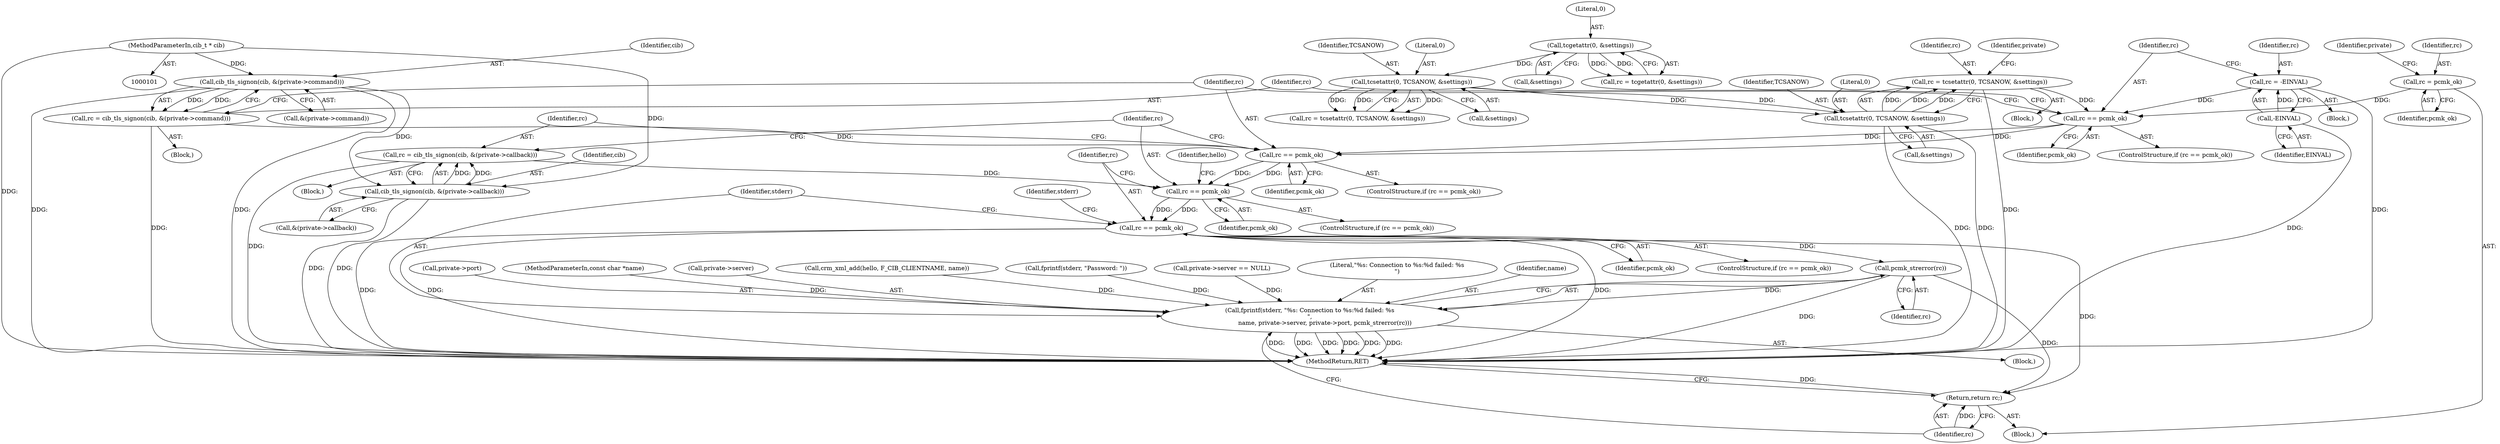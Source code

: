 digraph "0_pacemaker_564f7cc2a51dcd2f28ab12a13394f31be5aa3c93_7@API" {
"1000304" [label="(Call,pcmk_strerror(rc))"];
"1000268" [label="(Call,rc == pcmk_ok)"];
"1000229" [label="(Call,rc == pcmk_ok)"];
"1000220" [label="(Call,rc = cib_tls_signon(cib, &(private->callback)))"];
"1000222" [label="(Call,cib_tls_signon(cib, &(private->callback)))"];
"1000209" [label="(Call,cib_tls_signon(cib, &(private->command)))"];
"1000102" [label="(MethodParameterIn,cib_t * cib)"];
"1000216" [label="(Call,rc == pcmk_ok)"];
"1000207" [label="(Call,rc = cib_tls_signon(cib, &(private->command)))"];
"1000203" [label="(Call,rc == pcmk_ok)"];
"1000107" [label="(Call,rc = pcmk_ok)"];
"1000178" [label="(Call,rc = tcsetattr(0, TCSANOW, &settings))"];
"1000180" [label="(Call,tcsetattr(0, TCSANOW, &settings))"];
"1000138" [label="(Call,tcsetattr(0, TCSANOW, &settings))"];
"1000127" [label="(Call,tcgetattr(0, &settings))"];
"1000198" [label="(Call,rc = -EINVAL)"];
"1000200" [label="(Call,-EINVAL)"];
"1000294" [label="(Call,fprintf(stderr, \"%s: Connection to %s:%d failed: %s\n\",\n                name, private->server, private->port, pcmk_strerror(rc)))"];
"1000306" [label="(Return,return rc;)"];
"1000129" [label="(Call,&settings)"];
"1000138" [label="(Call,tcsetattr(0, TCSANOW, &settings))"];
"1000269" [label="(Identifier,rc)"];
"1000301" [label="(Call,private->port)"];
"1000217" [label="(Identifier,rc)"];
"1000200" [label="(Call,-EINVAL)"];
"1000140" [label="(Identifier,TCSANOW)"];
"1000222" [label="(Call,cib_tls_signon(cib, &(private->callback)))"];
"1000141" [label="(Call,&settings)"];
"1000221" [label="(Identifier,rc)"];
"1000103" [label="(MethodParameterIn,const char *name)"];
"1000139" [label="(Literal,0)"];
"1000206" [label="(Block,)"];
"1000298" [label="(Call,private->server)"];
"1000220" [label="(Call,rc = cib_tls_signon(cib, &(private->callback)))"];
"1000305" [label="(Identifier,rc)"];
"1000231" [label="(Identifier,pcmk_ok)"];
"1000211" [label="(Call,&(private->command))"];
"1000308" [label="(MethodReturn,RET)"];
"1000295" [label="(Identifier,stderr)"];
"1000208" [label="(Identifier,rc)"];
"1000183" [label="(Call,&settings)"];
"1000127" [label="(Call,tcgetattr(0, &settings))"];
"1000205" [label="(Identifier,pcmk_ok)"];
"1000210" [label="(Identifier,cib)"];
"1000198" [label="(Call,rc = -EINVAL)"];
"1000306" [label="(Return,return rc;)"];
"1000178" [label="(Call,rc = tcsetattr(0, TCSANOW, &settings))"];
"1000189" [label="(Identifier,private)"];
"1000197" [label="(Block,)"];
"1000224" [label="(Call,&(private->callback))"];
"1000267" [label="(ControlStructure,if (rc == pcmk_ok))"];
"1000199" [label="(Identifier,rc)"];
"1000293" [label="(Block,)"];
"1000249" [label="(Call,crm_xml_add(hello, F_CIB_CLIENTNAME, name))"];
"1000143" [label="(Call,fprintf(stderr, \"Password: \"))"];
"1000112" [label="(Identifier,private)"];
"1000202" [label="(ControlStructure,if (rc == pcmk_ok))"];
"1000109" [label="(Identifier,pcmk_ok)"];
"1000187" [label="(Call,private->server == NULL)"];
"1000105" [label="(Block,)"];
"1000122" [label="(Block,)"];
"1000296" [label="(Literal,\"%s: Connection to %s:%d failed: %s\n\")"];
"1000235" [label="(Identifier,hello)"];
"1000182" [label="(Identifier,TCSANOW)"];
"1000102" [label="(MethodParameterIn,cib_t * cib)"];
"1000128" [label="(Literal,0)"];
"1000180" [label="(Call,tcsetattr(0, TCSANOW, &settings))"];
"1000204" [label="(Identifier,rc)"];
"1000125" [label="(Call,rc = tcgetattr(0, &settings))"];
"1000297" [label="(Identifier,name)"];
"1000230" [label="(Identifier,rc)"];
"1000273" [label="(Identifier,stderr)"];
"1000207" [label="(Call,rc = cib_tls_signon(cib, &(private->command)))"];
"1000219" [label="(Block,)"];
"1000107" [label="(Call,rc = pcmk_ok)"];
"1000268" [label="(Call,rc == pcmk_ok)"];
"1000181" [label="(Literal,0)"];
"1000201" [label="(Identifier,EINVAL)"];
"1000228" [label="(ControlStructure,if (rc == pcmk_ok))"];
"1000294" [label="(Call,fprintf(stderr, \"%s: Connection to %s:%d failed: %s\n\",\n                name, private->server, private->port, pcmk_strerror(rc)))"];
"1000108" [label="(Identifier,rc)"];
"1000304" [label="(Call,pcmk_strerror(rc))"];
"1000136" [label="(Call,rc = tcsetattr(0, TCSANOW, &settings))"];
"1000218" [label="(Identifier,pcmk_ok)"];
"1000216" [label="(Call,rc == pcmk_ok)"];
"1000209" [label="(Call,cib_tls_signon(cib, &(private->command)))"];
"1000223" [label="(Identifier,cib)"];
"1000215" [label="(ControlStructure,if (rc == pcmk_ok))"];
"1000203" [label="(Call,rc == pcmk_ok)"];
"1000179" [label="(Identifier,rc)"];
"1000307" [label="(Identifier,rc)"];
"1000270" [label="(Identifier,pcmk_ok)"];
"1000229" [label="(Call,rc == pcmk_ok)"];
"1000304" -> "1000294"  [label="AST: "];
"1000304" -> "1000305"  [label="CFG: "];
"1000305" -> "1000304"  [label="AST: "];
"1000294" -> "1000304"  [label="CFG: "];
"1000304" -> "1000308"  [label="DDG: "];
"1000304" -> "1000294"  [label="DDG: "];
"1000268" -> "1000304"  [label="DDG: "];
"1000304" -> "1000306"  [label="DDG: "];
"1000268" -> "1000267"  [label="AST: "];
"1000268" -> "1000270"  [label="CFG: "];
"1000269" -> "1000268"  [label="AST: "];
"1000270" -> "1000268"  [label="AST: "];
"1000273" -> "1000268"  [label="CFG: "];
"1000295" -> "1000268"  [label="CFG: "];
"1000268" -> "1000308"  [label="DDG: "];
"1000268" -> "1000308"  [label="DDG: "];
"1000268" -> "1000308"  [label="DDG: "];
"1000229" -> "1000268"  [label="DDG: "];
"1000229" -> "1000268"  [label="DDG: "];
"1000268" -> "1000306"  [label="DDG: "];
"1000229" -> "1000228"  [label="AST: "];
"1000229" -> "1000231"  [label="CFG: "];
"1000230" -> "1000229"  [label="AST: "];
"1000231" -> "1000229"  [label="AST: "];
"1000235" -> "1000229"  [label="CFG: "];
"1000269" -> "1000229"  [label="CFG: "];
"1000220" -> "1000229"  [label="DDG: "];
"1000216" -> "1000229"  [label="DDG: "];
"1000216" -> "1000229"  [label="DDG: "];
"1000220" -> "1000219"  [label="AST: "];
"1000220" -> "1000222"  [label="CFG: "];
"1000221" -> "1000220"  [label="AST: "];
"1000222" -> "1000220"  [label="AST: "];
"1000230" -> "1000220"  [label="CFG: "];
"1000220" -> "1000308"  [label="DDG: "];
"1000222" -> "1000220"  [label="DDG: "];
"1000222" -> "1000220"  [label="DDG: "];
"1000222" -> "1000224"  [label="CFG: "];
"1000223" -> "1000222"  [label="AST: "];
"1000224" -> "1000222"  [label="AST: "];
"1000222" -> "1000308"  [label="DDG: "];
"1000222" -> "1000308"  [label="DDG: "];
"1000209" -> "1000222"  [label="DDG: "];
"1000102" -> "1000222"  [label="DDG: "];
"1000209" -> "1000207"  [label="AST: "];
"1000209" -> "1000211"  [label="CFG: "];
"1000210" -> "1000209"  [label="AST: "];
"1000211" -> "1000209"  [label="AST: "];
"1000207" -> "1000209"  [label="CFG: "];
"1000209" -> "1000308"  [label="DDG: "];
"1000209" -> "1000308"  [label="DDG: "];
"1000209" -> "1000207"  [label="DDG: "];
"1000209" -> "1000207"  [label="DDG: "];
"1000102" -> "1000209"  [label="DDG: "];
"1000102" -> "1000101"  [label="AST: "];
"1000102" -> "1000308"  [label="DDG: "];
"1000216" -> "1000215"  [label="AST: "];
"1000216" -> "1000218"  [label="CFG: "];
"1000217" -> "1000216"  [label="AST: "];
"1000218" -> "1000216"  [label="AST: "];
"1000221" -> "1000216"  [label="CFG: "];
"1000230" -> "1000216"  [label="CFG: "];
"1000207" -> "1000216"  [label="DDG: "];
"1000203" -> "1000216"  [label="DDG: "];
"1000203" -> "1000216"  [label="DDG: "];
"1000207" -> "1000206"  [label="AST: "];
"1000208" -> "1000207"  [label="AST: "];
"1000217" -> "1000207"  [label="CFG: "];
"1000207" -> "1000308"  [label="DDG: "];
"1000203" -> "1000202"  [label="AST: "];
"1000203" -> "1000205"  [label="CFG: "];
"1000204" -> "1000203"  [label="AST: "];
"1000205" -> "1000203"  [label="AST: "];
"1000208" -> "1000203"  [label="CFG: "];
"1000217" -> "1000203"  [label="CFG: "];
"1000107" -> "1000203"  [label="DDG: "];
"1000178" -> "1000203"  [label="DDG: "];
"1000198" -> "1000203"  [label="DDG: "];
"1000107" -> "1000105"  [label="AST: "];
"1000107" -> "1000109"  [label="CFG: "];
"1000108" -> "1000107"  [label="AST: "];
"1000109" -> "1000107"  [label="AST: "];
"1000112" -> "1000107"  [label="CFG: "];
"1000178" -> "1000122"  [label="AST: "];
"1000178" -> "1000180"  [label="CFG: "];
"1000179" -> "1000178"  [label="AST: "];
"1000180" -> "1000178"  [label="AST: "];
"1000189" -> "1000178"  [label="CFG: "];
"1000178" -> "1000308"  [label="DDG: "];
"1000180" -> "1000178"  [label="DDG: "];
"1000180" -> "1000178"  [label="DDG: "];
"1000180" -> "1000178"  [label="DDG: "];
"1000180" -> "1000183"  [label="CFG: "];
"1000181" -> "1000180"  [label="AST: "];
"1000182" -> "1000180"  [label="AST: "];
"1000183" -> "1000180"  [label="AST: "];
"1000180" -> "1000308"  [label="DDG: "];
"1000180" -> "1000308"  [label="DDG: "];
"1000138" -> "1000180"  [label="DDG: "];
"1000138" -> "1000180"  [label="DDG: "];
"1000138" -> "1000136"  [label="AST: "];
"1000138" -> "1000141"  [label="CFG: "];
"1000139" -> "1000138"  [label="AST: "];
"1000140" -> "1000138"  [label="AST: "];
"1000141" -> "1000138"  [label="AST: "];
"1000136" -> "1000138"  [label="CFG: "];
"1000138" -> "1000136"  [label="DDG: "];
"1000138" -> "1000136"  [label="DDG: "];
"1000138" -> "1000136"  [label="DDG: "];
"1000127" -> "1000138"  [label="DDG: "];
"1000127" -> "1000125"  [label="AST: "];
"1000127" -> "1000129"  [label="CFG: "];
"1000128" -> "1000127"  [label="AST: "];
"1000129" -> "1000127"  [label="AST: "];
"1000125" -> "1000127"  [label="CFG: "];
"1000127" -> "1000125"  [label="DDG: "];
"1000127" -> "1000125"  [label="DDG: "];
"1000198" -> "1000197"  [label="AST: "];
"1000198" -> "1000200"  [label="CFG: "];
"1000199" -> "1000198"  [label="AST: "];
"1000200" -> "1000198"  [label="AST: "];
"1000204" -> "1000198"  [label="CFG: "];
"1000198" -> "1000308"  [label="DDG: "];
"1000200" -> "1000198"  [label="DDG: "];
"1000200" -> "1000201"  [label="CFG: "];
"1000201" -> "1000200"  [label="AST: "];
"1000200" -> "1000308"  [label="DDG: "];
"1000294" -> "1000293"  [label="AST: "];
"1000295" -> "1000294"  [label="AST: "];
"1000296" -> "1000294"  [label="AST: "];
"1000297" -> "1000294"  [label="AST: "];
"1000298" -> "1000294"  [label="AST: "];
"1000301" -> "1000294"  [label="AST: "];
"1000307" -> "1000294"  [label="CFG: "];
"1000294" -> "1000308"  [label="DDG: "];
"1000294" -> "1000308"  [label="DDG: "];
"1000294" -> "1000308"  [label="DDG: "];
"1000294" -> "1000308"  [label="DDG: "];
"1000294" -> "1000308"  [label="DDG: "];
"1000294" -> "1000308"  [label="DDG: "];
"1000143" -> "1000294"  [label="DDG: "];
"1000249" -> "1000294"  [label="DDG: "];
"1000103" -> "1000294"  [label="DDG: "];
"1000187" -> "1000294"  [label="DDG: "];
"1000306" -> "1000105"  [label="AST: "];
"1000306" -> "1000307"  [label="CFG: "];
"1000307" -> "1000306"  [label="AST: "];
"1000308" -> "1000306"  [label="CFG: "];
"1000306" -> "1000308"  [label="DDG: "];
"1000307" -> "1000306"  [label="DDG: "];
}
